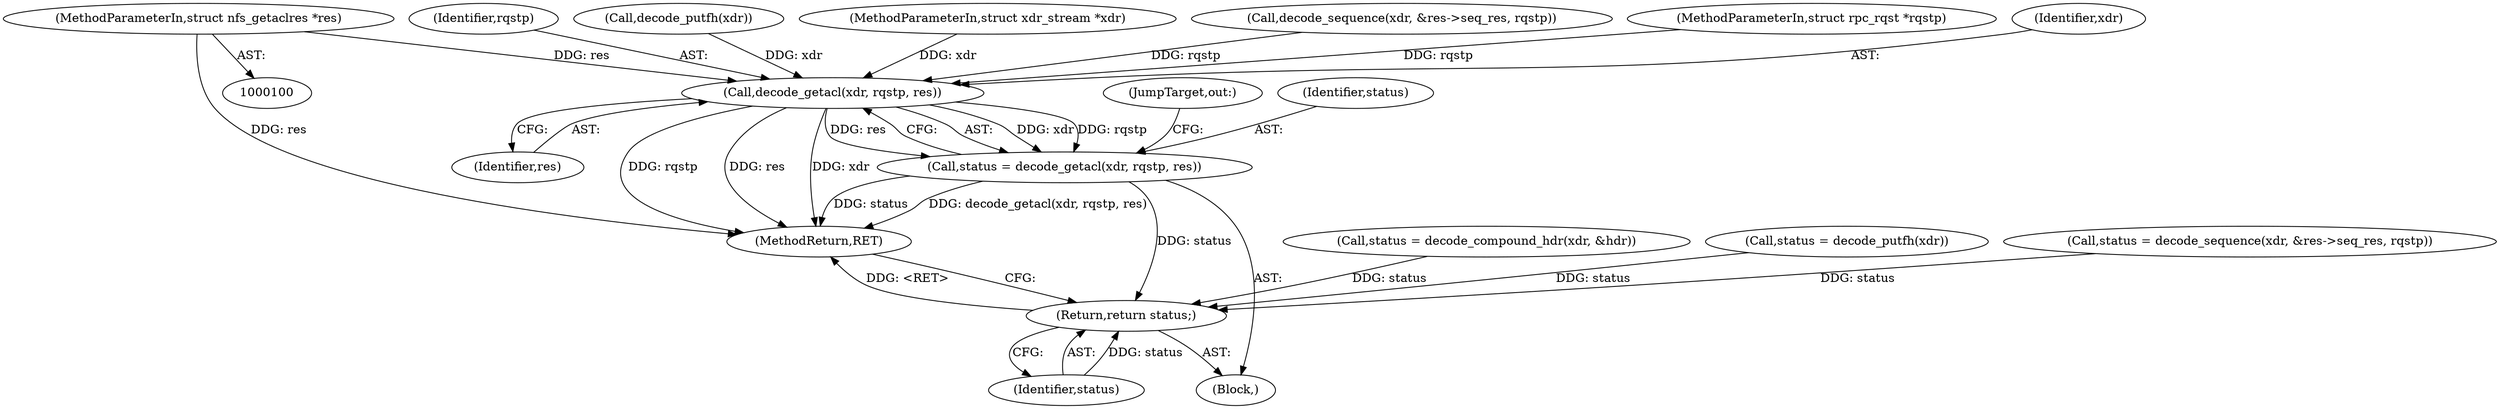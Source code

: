 digraph "0_linux_bf118a342f10dafe44b14451a1392c3254629a1f_3@pointer" {
"1000103" [label="(MethodParameterIn,struct nfs_getaclres *res)"];
"1000137" [label="(Call,decode_getacl(xdr, rqstp, res))"];
"1000135" [label="(Call,status = decode_getacl(xdr, rqstp, res))"];
"1000142" [label="(Return,return status;)"];
"1000139" [label="(Identifier,rqstp)"];
"1000104" [label="(Block,)"];
"1000141" [label="(JumpTarget,out:)"];
"1000140" [label="(Identifier,res)"];
"1000107" [label="(Call,status = decode_compound_hdr(xdr, &hdr))"];
"1000130" [label="(Call,decode_putfh(xdr))"];
"1000128" [label="(Call,status = decode_putfh(xdr))"];
"1000103" [label="(MethodParameterIn,struct nfs_getaclres *res)"];
"1000116" [label="(Call,status = decode_sequence(xdr, &res->seq_res, rqstp))"];
"1000142" [label="(Return,return status;)"];
"1000136" [label="(Identifier,status)"];
"1000102" [label="(MethodParameterIn,struct xdr_stream *xdr)"];
"1000118" [label="(Call,decode_sequence(xdr, &res->seq_res, rqstp))"];
"1000101" [label="(MethodParameterIn,struct rpc_rqst *rqstp)"];
"1000138" [label="(Identifier,xdr)"];
"1000135" [label="(Call,status = decode_getacl(xdr, rqstp, res))"];
"1000143" [label="(Identifier,status)"];
"1000137" [label="(Call,decode_getacl(xdr, rqstp, res))"];
"1000144" [label="(MethodReturn,RET)"];
"1000103" -> "1000100"  [label="AST: "];
"1000103" -> "1000144"  [label="DDG: res"];
"1000103" -> "1000137"  [label="DDG: res"];
"1000137" -> "1000135"  [label="AST: "];
"1000137" -> "1000140"  [label="CFG: "];
"1000138" -> "1000137"  [label="AST: "];
"1000139" -> "1000137"  [label="AST: "];
"1000140" -> "1000137"  [label="AST: "];
"1000135" -> "1000137"  [label="CFG: "];
"1000137" -> "1000144"  [label="DDG: rqstp"];
"1000137" -> "1000144"  [label="DDG: res"];
"1000137" -> "1000144"  [label="DDG: xdr"];
"1000137" -> "1000135"  [label="DDG: xdr"];
"1000137" -> "1000135"  [label="DDG: rqstp"];
"1000137" -> "1000135"  [label="DDG: res"];
"1000130" -> "1000137"  [label="DDG: xdr"];
"1000102" -> "1000137"  [label="DDG: xdr"];
"1000118" -> "1000137"  [label="DDG: rqstp"];
"1000101" -> "1000137"  [label="DDG: rqstp"];
"1000135" -> "1000104"  [label="AST: "];
"1000136" -> "1000135"  [label="AST: "];
"1000141" -> "1000135"  [label="CFG: "];
"1000135" -> "1000144"  [label="DDG: status"];
"1000135" -> "1000144"  [label="DDG: decode_getacl(xdr, rqstp, res)"];
"1000135" -> "1000142"  [label="DDG: status"];
"1000142" -> "1000104"  [label="AST: "];
"1000142" -> "1000143"  [label="CFG: "];
"1000143" -> "1000142"  [label="AST: "];
"1000144" -> "1000142"  [label="CFG: "];
"1000142" -> "1000144"  [label="DDG: <RET>"];
"1000143" -> "1000142"  [label="DDG: status"];
"1000116" -> "1000142"  [label="DDG: status"];
"1000107" -> "1000142"  [label="DDG: status"];
"1000128" -> "1000142"  [label="DDG: status"];
}
